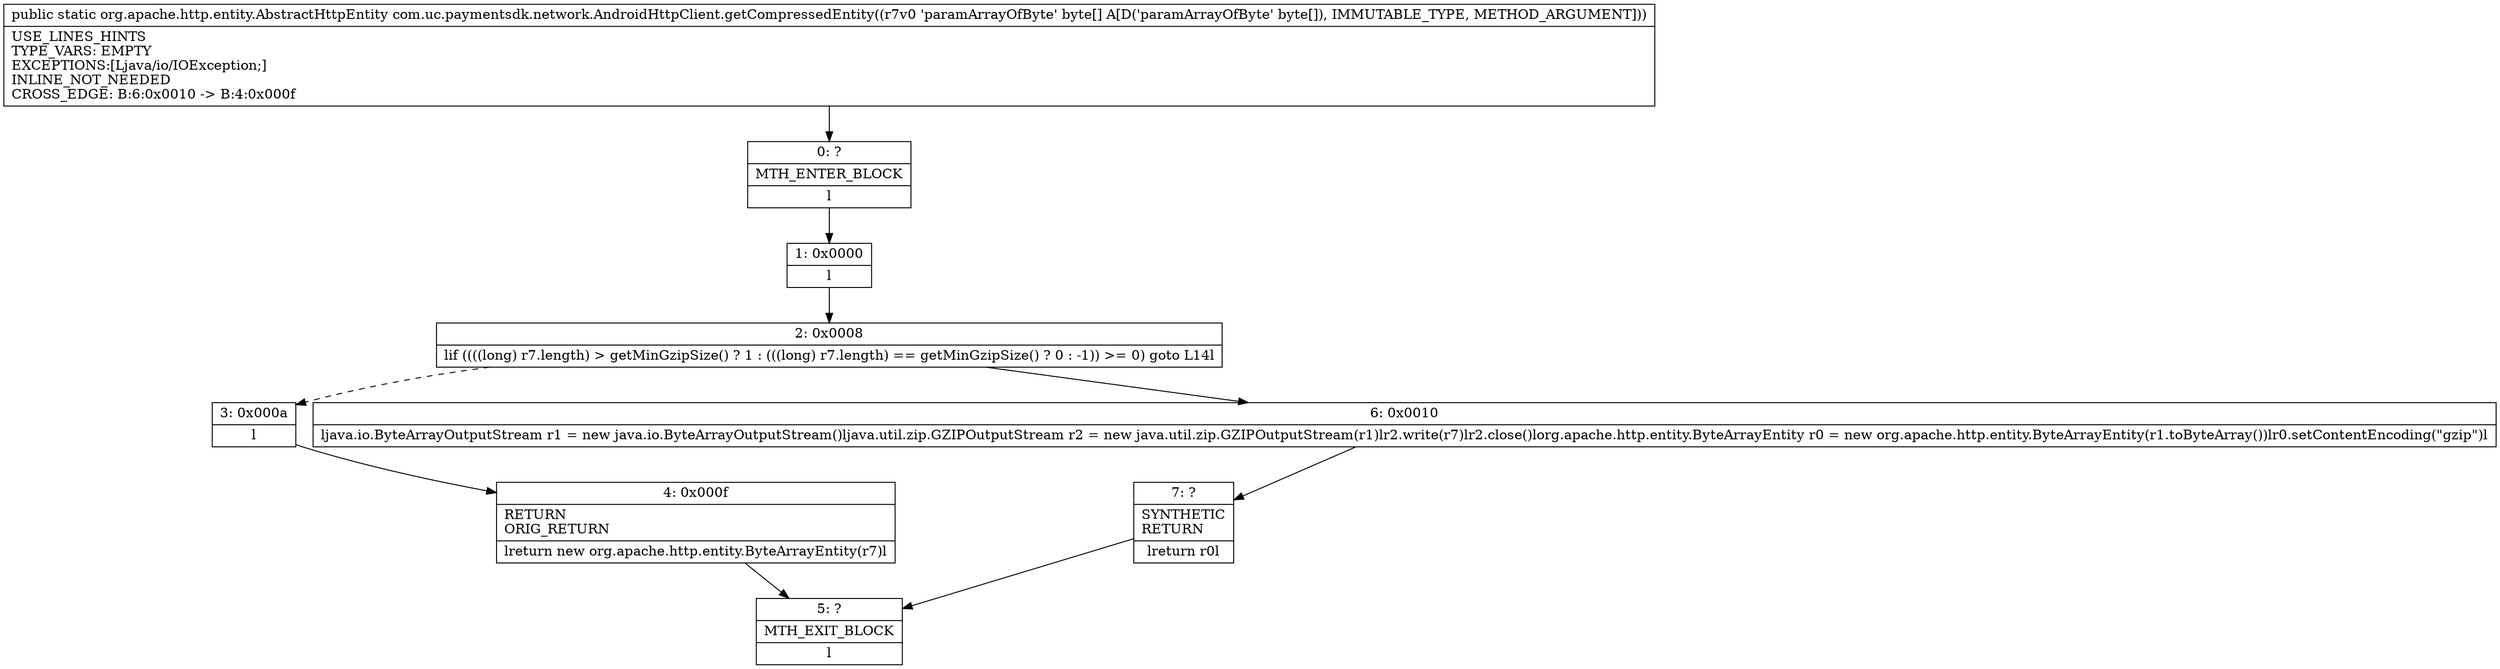 digraph "CFG forcom.uc.paymentsdk.network.AndroidHttpClient.getCompressedEntity([B)Lorg\/apache\/http\/entity\/AbstractHttpEntity;" {
Node_0 [shape=record,label="{0\:\ ?|MTH_ENTER_BLOCK\l|l}"];
Node_1 [shape=record,label="{1\:\ 0x0000|l}"];
Node_2 [shape=record,label="{2\:\ 0x0008|lif ((((long) r7.length) \> getMinGzipSize() ? 1 : (((long) r7.length) == getMinGzipSize() ? 0 : \-1)) \>= 0) goto L14l}"];
Node_3 [shape=record,label="{3\:\ 0x000a|l}"];
Node_4 [shape=record,label="{4\:\ 0x000f|RETURN\lORIG_RETURN\l|lreturn new org.apache.http.entity.ByteArrayEntity(r7)l}"];
Node_5 [shape=record,label="{5\:\ ?|MTH_EXIT_BLOCK\l|l}"];
Node_6 [shape=record,label="{6\:\ 0x0010|ljava.io.ByteArrayOutputStream r1 = new java.io.ByteArrayOutputStream()ljava.util.zip.GZIPOutputStream r2 = new java.util.zip.GZIPOutputStream(r1)lr2.write(r7)lr2.close()lorg.apache.http.entity.ByteArrayEntity r0 = new org.apache.http.entity.ByteArrayEntity(r1.toByteArray())lr0.setContentEncoding(\"gzip\")l}"];
Node_7 [shape=record,label="{7\:\ ?|SYNTHETIC\lRETURN\l|lreturn r0l}"];
MethodNode[shape=record,label="{public static org.apache.http.entity.AbstractHttpEntity com.uc.paymentsdk.network.AndroidHttpClient.getCompressedEntity((r7v0 'paramArrayOfByte' byte[] A[D('paramArrayOfByte' byte[]), IMMUTABLE_TYPE, METHOD_ARGUMENT]))  | USE_LINES_HINTS\lTYPE_VARS: EMPTY\lEXCEPTIONS:[Ljava\/io\/IOException;]\lINLINE_NOT_NEEDED\lCROSS_EDGE: B:6:0x0010 \-\> B:4:0x000f\l}"];
MethodNode -> Node_0;
Node_0 -> Node_1;
Node_1 -> Node_2;
Node_2 -> Node_3[style=dashed];
Node_2 -> Node_6;
Node_3 -> Node_4;
Node_4 -> Node_5;
Node_6 -> Node_7;
Node_7 -> Node_5;
}

